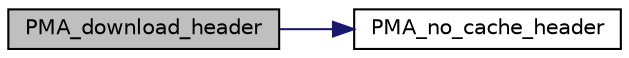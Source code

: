 digraph G
{
  edge [fontname="Helvetica",fontsize="10",labelfontname="Helvetica",labelfontsize="10"];
  node [fontname="Helvetica",fontsize="10",shape=record];
  rankdir="LR";
  Node1 [label="PMA_download_header",height=0.2,width=0.4,color="black", fillcolor="grey75", style="filled" fontcolor="black"];
  Node1 -> Node2 [color="midnightblue",fontsize="10",style="solid",fontname="Helvetica"];
  Node2 [label="PMA_no_cache_header",height=0.2,width=0.4,color="black", fillcolor="white", style="filled",URL="$core_8lib_8php.html#af2d4b6f9457d5685d5e3a1c04a6e112d",tooltip="Outputs headers to prevent caching in browser (and on the way)."];
}
